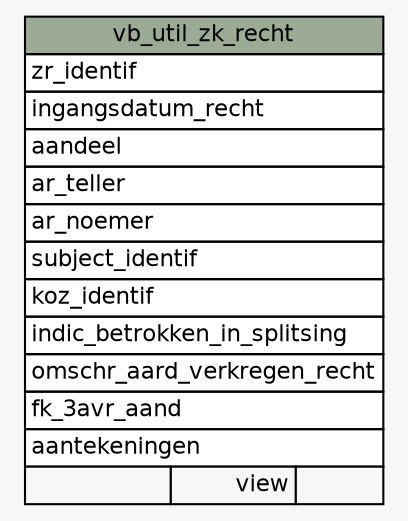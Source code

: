// dot 2.43.0 on Linux 6.5.0-15-generic
// SchemaSpy rev Unknown
digraph "vb_util_zk_recht" {
  graph [
    rankdir="RL"
    bgcolor="#f7f7f7"
    nodesep="0.18"
    ranksep="0.46"
    fontname="Helvetica"
    fontsize="11"
  ];
  node [
    fontname="Helvetica"
    fontsize="11"
    shape="plaintext"
  ];
  edge [
    arrowsize="0.8"
  ];
  "vb_util_zk_recht" [
    label=<
    <TABLE BORDER="0" CELLBORDER="1" CELLSPACING="0" BGCOLOR="#ffffff">
      <TR><TD COLSPAN="3" BGCOLOR="#9bab96" ALIGN="CENTER">vb_util_zk_recht</TD></TR>
      <TR><TD PORT="zr_identif" COLSPAN="3" ALIGN="LEFT">zr_identif</TD></TR>
      <TR><TD PORT="ingangsdatum_recht" COLSPAN="3" ALIGN="LEFT">ingangsdatum_recht</TD></TR>
      <TR><TD PORT="aandeel" COLSPAN="3" ALIGN="LEFT">aandeel</TD></TR>
      <TR><TD PORT="ar_teller" COLSPAN="3" ALIGN="LEFT">ar_teller</TD></TR>
      <TR><TD PORT="ar_noemer" COLSPAN="3" ALIGN="LEFT">ar_noemer</TD></TR>
      <TR><TD PORT="subject_identif" COLSPAN="3" ALIGN="LEFT">subject_identif</TD></TR>
      <TR><TD PORT="koz_identif" COLSPAN="3" ALIGN="LEFT">koz_identif</TD></TR>
      <TR><TD PORT="indic_betrokken_in_splitsing" COLSPAN="3" ALIGN="LEFT">indic_betrokken_in_splitsing</TD></TR>
      <TR><TD PORT="omschr_aard_verkregen_recht" COLSPAN="3" ALIGN="LEFT">omschr_aard_verkregen_recht</TD></TR>
      <TR><TD PORT="fk_3avr_aand" COLSPAN="3" ALIGN="LEFT">fk_3avr_aand</TD></TR>
      <TR><TD PORT="aantekeningen" COLSPAN="3" ALIGN="LEFT">aantekeningen</TD></TR>
      <TR><TD ALIGN="LEFT" BGCOLOR="#f7f7f7">  </TD><TD ALIGN="RIGHT" BGCOLOR="#f7f7f7">view</TD><TD ALIGN="RIGHT" BGCOLOR="#f7f7f7">  </TD></TR>
    </TABLE>>
    URL="tables/vb_util_zk_recht.html"
    tooltip="vb_util_zk_recht"
  ];
}
